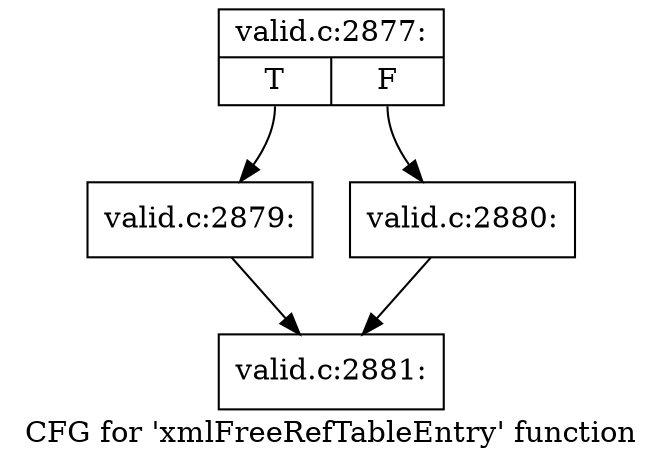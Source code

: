 digraph "CFG for 'xmlFreeRefTableEntry' function" {
	label="CFG for 'xmlFreeRefTableEntry' function";

	Node0x55fa50e257c0 [shape=record,label="{valid.c:2877:|{<s0>T|<s1>F}}"];
	Node0x55fa50e257c0:s0 -> Node0x55fa50e26790;
	Node0x55fa50e257c0:s1 -> Node0x55fa50e27c20;
	Node0x55fa50e26790 [shape=record,label="{valid.c:2879:}"];
	Node0x55fa50e26790 -> Node0x55fa50e261d0;
	Node0x55fa50e27c20 [shape=record,label="{valid.c:2880:}"];
	Node0x55fa50e27c20 -> Node0x55fa50e261d0;
	Node0x55fa50e261d0 [shape=record,label="{valid.c:2881:}"];
}
